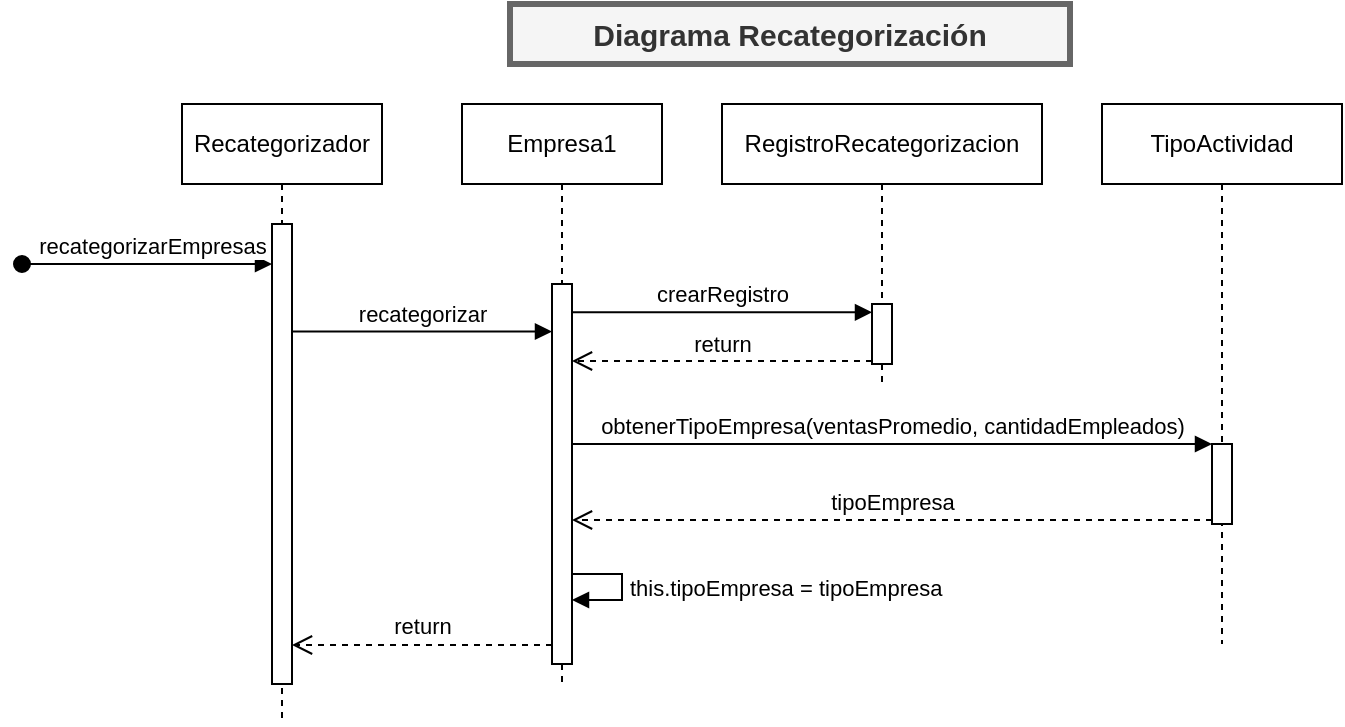 <mxfile version="13.3.1" type="device" pages="2"><diagram id="3KsI1LJfVaF42ncmD80Z" name="Diagrama Recategorización"><mxGraphModel dx="1026" dy="525" grid="1" gridSize="10" guides="1" tooltips="1" connect="1" arrows="1" fold="1" page="1" pageScale="1" pageWidth="827" pageHeight="1169" math="0" shadow="0"><root><mxCell id="0"/><mxCell id="1" parent="0"/><mxCell id="O4-LmZSLGsx2iSUUyv4k-3" value="Recategorizador" style="shape=umlLifeline;perimeter=lifelinePerimeter;whiteSpace=wrap;html=1;container=1;collapsible=0;recursiveResize=0;outlineConnect=0;" parent="1" vertex="1"><mxGeometry x="110" y="60" width="100" height="310" as="geometry"/></mxCell><mxCell id="O4-LmZSLGsx2iSUUyv4k-17" value="" style="html=1;points=[];perimeter=orthogonalPerimeter;" parent="O4-LmZSLGsx2iSUUyv4k-3" vertex="1"><mxGeometry x="45" y="60" width="10" height="230" as="geometry"/></mxCell><mxCell id="O4-LmZSLGsx2iSUUyv4k-4" value="Empresa1" style="shape=umlLifeline;perimeter=lifelinePerimeter;whiteSpace=wrap;html=1;container=1;collapsible=0;recursiveResize=0;outlineConnect=0;" parent="1" vertex="1"><mxGeometry x="250" y="60" width="100" height="290" as="geometry"/></mxCell><mxCell id="U2ZnztwMXtbLUG4LKFgR-10" value="" style="html=1;points=[];perimeter=orthogonalPerimeter;strokeWidth=1;" vertex="1" parent="O4-LmZSLGsx2iSUUyv4k-4"><mxGeometry x="45" y="90" width="10" height="190" as="geometry"/></mxCell><mxCell id="I5fvu_Ltzkvm3IOWcXLY-2" value="this.tipoEmpresa = tipoEmpresa" style="edgeStyle=orthogonalEdgeStyle;html=1;align=left;spacingLeft=2;endArrow=block;rounded=0;" edge="1" parent="O4-LmZSLGsx2iSUUyv4k-4" source="U2ZnztwMXtbLUG4LKFgR-10"><mxGeometry relative="1" as="geometry"><mxPoint x="185" y="310" as="sourcePoint"/><Array as="points"><mxPoint x="80" y="235"/><mxPoint x="80" y="248"/></Array><mxPoint x="55" y="248" as="targetPoint"/></mxGeometry></mxCell><mxCell id="O4-LmZSLGsx2iSUUyv4k-5" value="RegistroRecategorizacion" style="shape=umlLifeline;perimeter=lifelinePerimeter;whiteSpace=wrap;html=1;container=1;collapsible=0;recursiveResize=0;outlineConnect=0;" parent="1" vertex="1"><mxGeometry x="380" y="60" width="160" height="140" as="geometry"/></mxCell><mxCell id="U2ZnztwMXtbLUG4LKFgR-5" value="" style="html=1;points=[];perimeter=orthogonalPerimeter;strokeWidth=1;" vertex="1" parent="O4-LmZSLGsx2iSUUyv4k-5"><mxGeometry x="75" y="100" width="10" height="30" as="geometry"/></mxCell><mxCell id="O4-LmZSLGsx2iSUUyv4k-18" value="recategorizarEmpresas" style="html=1;verticalAlign=bottom;startArrow=oval;endArrow=block;startSize=8;" parent="1" target="O4-LmZSLGsx2iSUUyv4k-17" edge="1"><mxGeometry x="0.037" relative="1" as="geometry"><mxPoint x="30" y="140" as="sourcePoint"/><mxPoint as="offset"/></mxGeometry></mxCell><mxCell id="sggHerZt-gALP_2oStlV-10" value="TipoActividad" style="shape=umlLifeline;perimeter=lifelinePerimeter;whiteSpace=wrap;html=1;container=1;collapsible=0;recursiveResize=0;outlineConnect=0;" parent="1" vertex="1"><mxGeometry x="570" y="60" width="120" height="270" as="geometry"/></mxCell><mxCell id="U2ZnztwMXtbLUG4LKFgR-13" value="" style="html=1;points=[];perimeter=orthogonalPerimeter;strokeWidth=1;" vertex="1" parent="sggHerZt-gALP_2oStlV-10"><mxGeometry x="55" y="170" width="10" height="40" as="geometry"/></mxCell><mxCell id="U2ZnztwMXtbLUG4LKFgR-1" value="Diagrama Recategorización" style="text;html=1;strokeColor=#666666;fillColor=#f5f5f5;align=center;verticalAlign=middle;whiteSpace=wrap;rounded=0;fontSize=15;fontStyle=1;strokeWidth=3;perimeterSpacing=0;fontColor=#333333;" vertex="1" parent="1"><mxGeometry x="274" y="10" width="280" height="30" as="geometry"/></mxCell><mxCell id="U2ZnztwMXtbLUG4LKFgR-11" value="recategorizar" style="html=1;verticalAlign=bottom;endArrow=block;entryX=0;entryY=0.125;entryDx=0;entryDy=0;entryPerimeter=0;" edge="1" target="U2ZnztwMXtbLUG4LKFgR-10" parent="1" source="O4-LmZSLGsx2iSUUyv4k-17"><mxGeometry relative="1" as="geometry"><mxPoint x="240" y="140" as="sourcePoint"/></mxGeometry></mxCell><mxCell id="U2ZnztwMXtbLUG4LKFgR-12" value="return" style="html=1;verticalAlign=bottom;endArrow=open;dashed=1;endSize=8;exitX=0;exitY=0.95;" edge="1" source="U2ZnztwMXtbLUG4LKFgR-10" parent="1" target="O4-LmZSLGsx2iSUUyv4k-17"><mxGeometry relative="1" as="geometry"><mxPoint x="240" y="216" as="targetPoint"/></mxGeometry></mxCell><mxCell id="U2ZnztwMXtbLUG4LKFgR-6" value="crearRegistro" style="html=1;verticalAlign=bottom;endArrow=block;entryX=0;entryY=0.138;entryDx=0;entryDy=0;entryPerimeter=0;" edge="1" target="U2ZnztwMXtbLUG4LKFgR-5" parent="1" source="U2ZnztwMXtbLUG4LKFgR-10"><mxGeometry relative="1" as="geometry"><mxPoint x="580" y="150" as="sourcePoint"/></mxGeometry></mxCell><mxCell id="U2ZnztwMXtbLUG4LKFgR-7" value="return" style="html=1;verticalAlign=bottom;endArrow=open;dashed=1;endSize=8;exitX=0;exitY=0.95;" edge="1" source="U2ZnztwMXtbLUG4LKFgR-5" parent="1" target="U2ZnztwMXtbLUG4LKFgR-10"><mxGeometry relative="1" as="geometry"><mxPoint x="580" y="226" as="targetPoint"/></mxGeometry></mxCell><mxCell id="U2ZnztwMXtbLUG4LKFgR-14" value="obtenerTipoEmpresa(ventasPromedio, cantidadEmpleados)" style="html=1;verticalAlign=bottom;endArrow=block;entryX=0;entryY=0;" edge="1" target="U2ZnztwMXtbLUG4LKFgR-13" parent="1" source="U2ZnztwMXtbLUG4LKFgR-10"><mxGeometry relative="1" as="geometry"><mxPoint x="570" y="210" as="sourcePoint"/></mxGeometry></mxCell><mxCell id="U2ZnztwMXtbLUG4LKFgR-15" value="tipoEmpresa" style="html=1;verticalAlign=bottom;endArrow=open;dashed=1;endSize=8;exitX=0;exitY=0.95;" edge="1" source="U2ZnztwMXtbLUG4LKFgR-13" parent="1" target="U2ZnztwMXtbLUG4LKFgR-10"><mxGeometry relative="1" as="geometry"><mxPoint x="570" y="286" as="targetPoint"/></mxGeometry></mxCell></root></mxGraphModel></diagram><diagram id="I9kjelNebqx6NDesxcJy" name="Page-2"><mxGraphModel dx="1026" dy="1694" grid="1" gridSize="10" guides="1" tooltips="1" connect="1" arrows="1" fold="1" page="1" pageScale="1" pageWidth="827" pageHeight="1169" math="0" shadow="0"><root><mxCell id="UYvNbKbyreGynsIywX3q-0"/><mxCell id="UYvNbKbyreGynsIywX3q-1" parent="UYvNbKbyreGynsIywX3q-0"/><mxCell id="UYvNbKbyreGynsIywX3q-2" value="Licitacion" style="shape=umlLifeline;perimeter=lifelinePerimeter;whiteSpace=wrap;html=1;container=1;collapsible=0;recursiveResize=0;outlineConnect=0;" parent="UYvNbKbyreGynsIywX3q-1" vertex="1"><mxGeometry x="360" y="40" width="100" height="350" as="geometry"/></mxCell><mxCell id="UYvNbKbyreGynsIywX3q-3" value="" style="html=1;points=[];perimeter=orthogonalPerimeter;" parent="UYvNbKbyreGynsIywX3q-2" vertex="1"><mxGeometry x="44" y="50" width="10" height="100" as="geometry"/></mxCell><mxCell id="UYvNbKbyreGynsIywX3q-21" value="" style="html=1;points=[];perimeter=orthogonalPerimeter;" parent="UYvNbKbyreGynsIywX3q-2" vertex="1"><mxGeometry x="45" y="180" width="10" height="140" as="geometry"/></mxCell><mxCell id="UYvNbKbyreGynsIywX3q-4" value="Licitacion" style="html=1;verticalAlign=bottom;startArrow=oval;endArrow=block;startSize=8;" parent="UYvNbKbyreGynsIywX3q-1" target="UYvNbKbyreGynsIywX3q-3" edge="1"><mxGeometry relative="1" as="geometry"><mxPoint x="260" y="100" as="sourcePoint"/><Array as="points"><mxPoint x="360" y="100"/></Array></mxGeometry></mxCell><mxCell id="UYvNbKbyreGynsIywX3q-5" value="Presupuesto1" style="shape=umlLifeline;perimeter=lifelinePerimeter;whiteSpace=wrap;html=1;container=1;collapsible=0;recursiveResize=0;outlineConnect=0;" parent="UYvNbKbyreGynsIywX3q-1" vertex="1"><mxGeometry x="930" y="40" width="100" height="300" as="geometry"/></mxCell><mxCell id="UYvNbKbyreGynsIywX3q-9" value="" style="html=1;points=[];perimeter=orthogonalPerimeter;" parent="UYvNbKbyreGynsIywX3q-5" vertex="1"><mxGeometry x="45" y="50" width="10" height="250" as="geometry"/></mxCell><mxCell id="UYvNbKbyreGynsIywX3q-6" value="Presupuesto1" style="shape=umlLifeline;perimeter=lifelinePerimeter;whiteSpace=wrap;html=1;container=1;collapsible=0;recursiveResize=0;outlineConnect=0;" parent="UYvNbKbyreGynsIywX3q-1" vertex="1"><mxGeometry x="1070" y="40" width="100" height="300" as="geometry"/></mxCell><mxCell id="UYvNbKbyreGynsIywX3q-12" value="" style="html=1;points=[];perimeter=orthogonalPerimeter;" parent="UYvNbKbyreGynsIywX3q-6" vertex="1"><mxGeometry x="45" y="50" width="10" height="250" as="geometry"/></mxCell><mxCell id="UYvNbKbyreGynsIywX3q-7" value="validarPresupuestos" style="html=1;verticalAlign=bottom;startArrow=oval;endArrow=block;startSize=8;" parent="UYvNbKbyreGynsIywX3q-1" edge="1"><mxGeometry relative="1" as="geometry"><mxPoint x="250" y="220" as="sourcePoint"/><mxPoint x="414" y="220" as="targetPoint"/></mxGeometry></mxCell><mxCell id="UYvNbKbyreGynsIywX3q-10" value="agregarPresupuesto" style="html=1;verticalAlign=bottom;startArrow=oval;endArrow=block;startSize=8;" parent="UYvNbKbyreGynsIywX3q-1" target="UYvNbKbyreGynsIywX3q-9" edge="1"><mxGeometry x="0.47" relative="1" as="geometry"><mxPoint x="414" y="120" as="sourcePoint"/><mxPoint as="offset"/></mxGeometry></mxCell><mxCell id="UYvNbKbyreGynsIywX3q-13" value="agregarPresupuesto" style="html=1;verticalAlign=bottom;startArrow=oval;endArrow=block;startSize=8;" parent="UYvNbKbyreGynsIywX3q-1" source="UYvNbKbyreGynsIywX3q-3" target="UYvNbKbyreGynsIywX3q-12" edge="1"><mxGeometry x="0.215" relative="1" as="geometry"><mxPoint x="360" y="150" as="sourcePoint"/><Array as="points"><mxPoint x="590" y="150"/></Array><mxPoint as="offset"/></mxGeometry></mxCell><mxCell id="UYvNbKbyreGynsIywX3q-14" value="Egreso" style="shape=umlLifeline;perimeter=lifelinePerimeter;whiteSpace=wrap;html=1;container=1;collapsible=0;recursiveResize=0;outlineConnect=0;" parent="UYvNbKbyreGynsIywX3q-1" vertex="1"><mxGeometry x="1230" y="40" width="100" height="300" as="geometry"/></mxCell><mxCell id="UYvNbKbyreGynsIywX3q-15" value="" style="html=1;points=[];perimeter=orthogonalPerimeter;" parent="UYvNbKbyreGynsIywX3q-14" vertex="1"><mxGeometry x="45" y="50" width="10" height="240" as="geometry"/></mxCell><mxCell id="UYvNbKbyreGynsIywX3q-16" value="agregarEgreso" style="html=1;verticalAlign=bottom;startArrow=oval;startFill=1;endArrow=block;startSize=8;exitX=1.1;exitY=0.93;exitDx=0;exitDy=0;exitPerimeter=0;" parent="UYvNbKbyreGynsIywX3q-1" source="UYvNbKbyreGynsIywX3q-3" target="UYvNbKbyreGynsIywX3q-14" edge="1"><mxGeometry x="0.691" width="60" relative="1" as="geometry"><mxPoint x="600" y="190" as="sourcePoint"/><mxPoint x="660" y="190" as="targetPoint"/><mxPoint as="offset"/></mxGeometry></mxCell><mxCell id="UYvNbKbyreGynsIywX3q-17" value="MenorValor" style="shape=umlLifeline;perimeter=lifelinePerimeter;whiteSpace=wrap;html=1;container=1;collapsible=0;recursiveResize=0;outlineConnect=0;" parent="UYvNbKbyreGynsIywX3q-1" vertex="1"><mxGeometry x="520" y="40" width="100" height="350" as="geometry"/></mxCell><mxCell id="UYvNbKbyreGynsIywX3q-18" value="" style="html=1;points=[];perimeter=orthogonalPerimeter;" parent="UYvNbKbyreGynsIywX3q-17" vertex="1"><mxGeometry x="45" y="200" width="10" height="100" as="geometry"/></mxCell><mxCell id="UYvNbKbyreGynsIywX3q-23" value="" style="html=1;points=[];perimeter=orthogonalPerimeter;" parent="UYvNbKbyreGynsIywX3q-17" vertex="1"><mxGeometry x="45" y="200" width="10" height="150" as="geometry"/></mxCell><mxCell id="UYvNbKbyreGynsIywX3q-19" value="asociarCriterio" style="html=1;verticalAlign=bottom;startArrow=oval;startFill=1;endArrow=block;startSize=8;exitX=1.2;exitY=0.11;exitDx=0;exitDy=0;exitPerimeter=0;" parent="UYvNbKbyreGynsIywX3q-1" source="UYvNbKbyreGynsIywX3q-3" target="UYvNbKbyreGynsIywX3q-17" edge="1"><mxGeometry width="60" relative="1" as="geometry"><mxPoint x="550" y="210" as="sourcePoint"/><mxPoint x="610" y="210" as="targetPoint"/></mxGeometry></mxCell><mxCell id="UYvNbKbyreGynsIywX3q-24" value="validar" style="html=1;verticalAlign=bottom;endArrow=block;entryX=0;entryY=0;" parent="UYvNbKbyreGynsIywX3q-1" source="UYvNbKbyreGynsIywX3q-21" target="UYvNbKbyreGynsIywX3q-23" edge="1"><mxGeometry relative="1" as="geometry"><mxPoint x="420" y="240" as="sourcePoint"/></mxGeometry></mxCell><mxCell id="UYvNbKbyreGynsIywX3q-25" value="ResultadoValidacion" style="html=1;verticalAlign=bottom;endArrow=open;dashed=1;endSize=8;" parent="UYvNbKbyreGynsIywX3q-1" source="UYvNbKbyreGynsIywX3q-23" edge="1"><mxGeometry relative="1" as="geometry"><mxPoint x="410" y="316" as="targetPoint"/></mxGeometry></mxCell><mxCell id="UYvNbKbyreGynsIywX3q-28" value="NotificadorValidador" style="shape=umlLifeline;perimeter=lifelinePerimeter;whiteSpace=wrap;html=1;container=1;collapsible=0;recursiveResize=0;outlineConnect=0;" parent="UYvNbKbyreGynsIywX3q-1" vertex="1"><mxGeometry x="660" y="40" width="110" height="350" as="geometry"/></mxCell><mxCell id="UYvNbKbyreGynsIywX3q-29" value="" style="html=1;points=[];perimeter=orthogonalPerimeter;" parent="UYvNbKbyreGynsIywX3q-28" vertex="1"><mxGeometry x="50" y="50" width="10" height="300" as="geometry"/></mxCell><mxCell id="UYvNbKbyreGynsIywX3q-30" value="notificar" style="html=1;verticalAlign=bottom;startArrow=oval;startFill=1;endArrow=block;startSize=8;" parent="UYvNbKbyreGynsIywX3q-1" source="UYvNbKbyreGynsIywX3q-2" edge="1"><mxGeometry x="0.534" width="60" relative="1" as="geometry"><mxPoint x="570" y="210" as="sourcePoint"/><mxPoint x="710" y="360" as="targetPoint"/><Array as="points"><mxPoint x="520" y="360"/></Array><mxPoint x="1" as="offset"/></mxGeometry></mxCell><mxCell id="eh99a3PetozMBLJhXBeq-0" value="Agregar un diagrama de objetos del escenario y en el diagrama el usuario y la creacion de mensajes.&lt;br&gt;Agregar otro criterio" style="shape=note;whiteSpace=wrap;html=1;size=14;verticalAlign=top;align=left;spacingTop=-6;" parent="UYvNbKbyreGynsIywX3q-1" vertex="1"><mxGeometry x="810" y="370" width="160" height="100" as="geometry"/></mxCell><mxCell id="eh99a3PetozMBLJhXBeq-1" value="TItulo diagrama" style="text;align=center;fontStyle=1;verticalAlign=middle;spacingLeft=3;spacingRight=3;strokeColor=none;rotatable=0;points=[[0,0.5],[1,0.5]];portConstraint=eastwest;" parent="UYvNbKbyreGynsIywX3q-1" vertex="1"><mxGeometry x="620" y="-10" width="80" height="26" as="geometry"/></mxCell></root></mxGraphModel></diagram></mxfile>